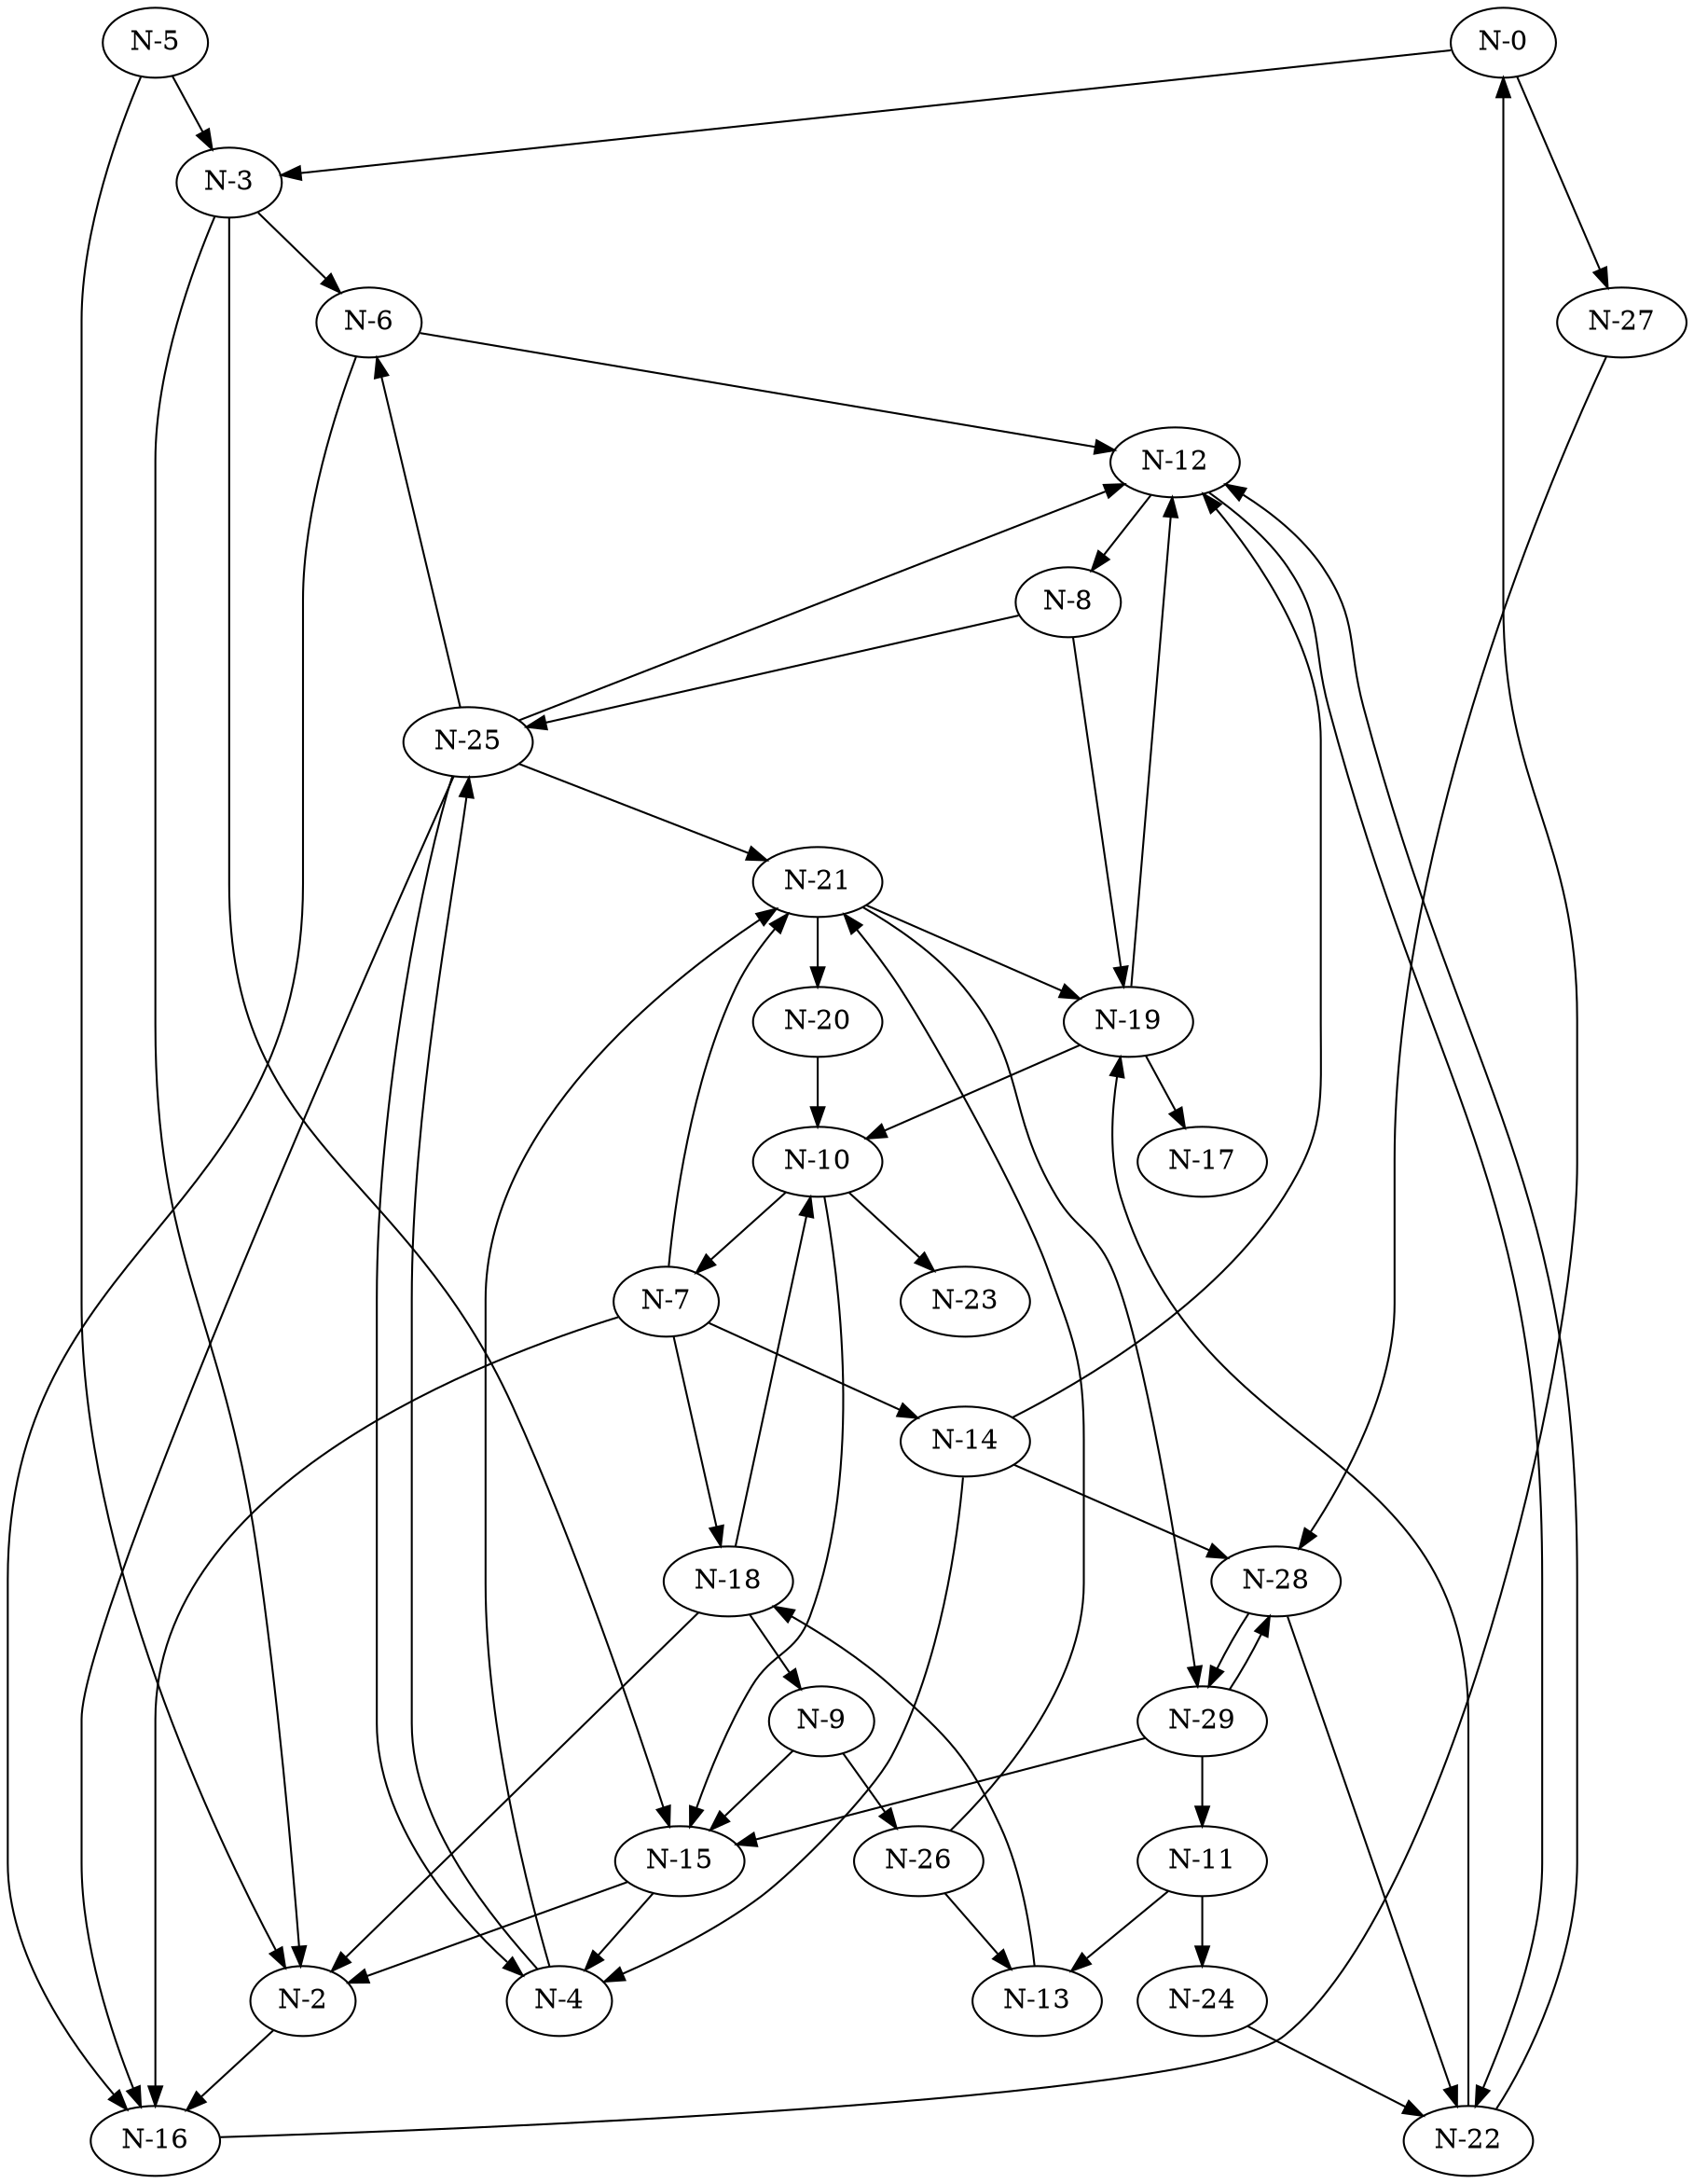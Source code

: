 digraph G {
    "N-0" -> "N-3";
    "N-0" -> "N-27";
    "N-2" -> "N-16";
    "N-3" -> "N-2";
    "N-3" -> "N-6";
    "N-3" -> "N-15";
    "N-4" -> "N-21";
    "N-4" -> "N-25";
    "N-5" -> "N-2";
    "N-5" -> "N-3";
    "N-6" -> "N-12";
    "N-6" -> "N-16";
    "N-7" -> "N-21";
    "N-7" -> "N-14";
    "N-7" -> "N-16";
    "N-7" -> "N-18";
    "N-8" -> "N-19";
    "N-8" -> "N-25";
    "N-9" -> "N-15";
    "N-9" -> "N-26";
    "N-10" -> "N-7";
    "N-10" -> "N-23";
    "N-10" -> "N-15";
    "N-11" -> "N-13";
    "N-11" -> "N-24";
    "N-12" -> "N-8";
    "N-12" -> "N-22";
    "N-13" -> "N-18";
    "N-14" -> "N-12";
    "N-14" -> "N-28";
    "N-14" -> "N-4";
    "N-15" -> "N-2";
    "N-15" -> "N-4";
    "N-16" -> "N-0";
    "N-18" -> "N-9";
    "N-18" -> "N-2";
    "N-18" -> "N-10";
    "N-19" -> "N-10";
    "N-19" -> "N-17";
    "N-19" -> "N-12";
    "N-20" -> "N-10";
    "N-21" -> "N-20";
    "N-21" -> "N-29";
    "N-21" -> "N-19";
    "N-22" -> "N-12";
    "N-22" -> "N-19";
    "N-24" -> "N-22";
    "N-25" -> "N-6";
    "N-25" -> "N-16";
    "N-25" -> "N-12";
    "N-25" -> "N-21";
    "N-25" -> "N-4";
    "N-26" -> "N-21";
    "N-26" -> "N-13";
    "N-27" -> "N-28";
    "N-28" -> "N-22";
    "N-28" -> "N-29";
    "N-29" -> "N-15";
    "N-29" -> "N-28";
    "N-29" -> "N-11";
}
